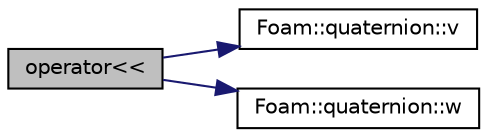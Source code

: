 digraph "operator&lt;&lt;"
{
  bgcolor="transparent";
  edge [fontname="Helvetica",fontsize="10",labelfontname="Helvetica",labelfontsize="10"];
  node [fontname="Helvetica",fontsize="10",shape=record];
  rankdir="LR";
  Node135178 [label="operator\<\<",height=0.2,width=0.4,color="black", fillcolor="grey75", style="filled", fontcolor="black"];
  Node135178 -> Node135179 [color="midnightblue",fontsize="10",style="solid",fontname="Helvetica"];
  Node135179 [label="Foam::quaternion::v",height=0.2,width=0.4,color="black",URL="$a29337.html#a0b28d9569e4deded6b9ae485461d0b04",tooltip="Vector part of the quaternion ( = axis of rotation) "];
  Node135178 -> Node135180 [color="midnightblue",fontsize="10",style="solid",fontname="Helvetica"];
  Node135180 [label="Foam::quaternion::w",height=0.2,width=0.4,color="black",URL="$a29337.html#a65b3f9bfe6acd8b71cefd575fab0d05c",tooltip="Scalar part of the quaternion ( = cos(theta/2) for rotation) "];
}
